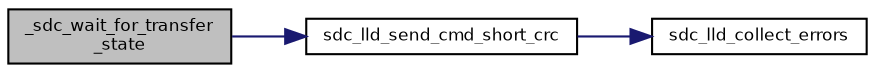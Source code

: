 digraph "_sdc_wait_for_transfer_state"
{
  bgcolor="transparent";
  edge [fontname="Helvetica",fontsize="8",labelfontname="Helvetica",labelfontsize="8"];
  node [fontname="Helvetica",fontsize="8",shape=record];
  rankdir="LR";
  Node60 [label="_sdc_wait_for_transfer\l_state",height=0.2,width=0.4,color="black", fillcolor="grey75", style="filled", fontcolor="black"];
  Node60 -> Node61 [color="midnightblue",fontsize="8",style="solid",fontname="Helvetica"];
  Node61 [label="sdc_lld_send_cmd_short_crc",height=0.2,width=0.4,color="black",URL="$group___s_d_c.html#ga93392c5297148eea683ec6d9bc79be3e",tooltip="Sends an SDIO command with a short response expected and CRC. "];
  Node61 -> Node62 [color="midnightblue",fontsize="8",style="solid",fontname="Helvetica"];
  Node62 [label="sdc_lld_collect_errors",height=0.2,width=0.4,color="black",URL="$group___s_d_c.html#ga2769aa9ad202410d6c0c79bc2b34f023",tooltip="Gets SDC errors. "];
}
